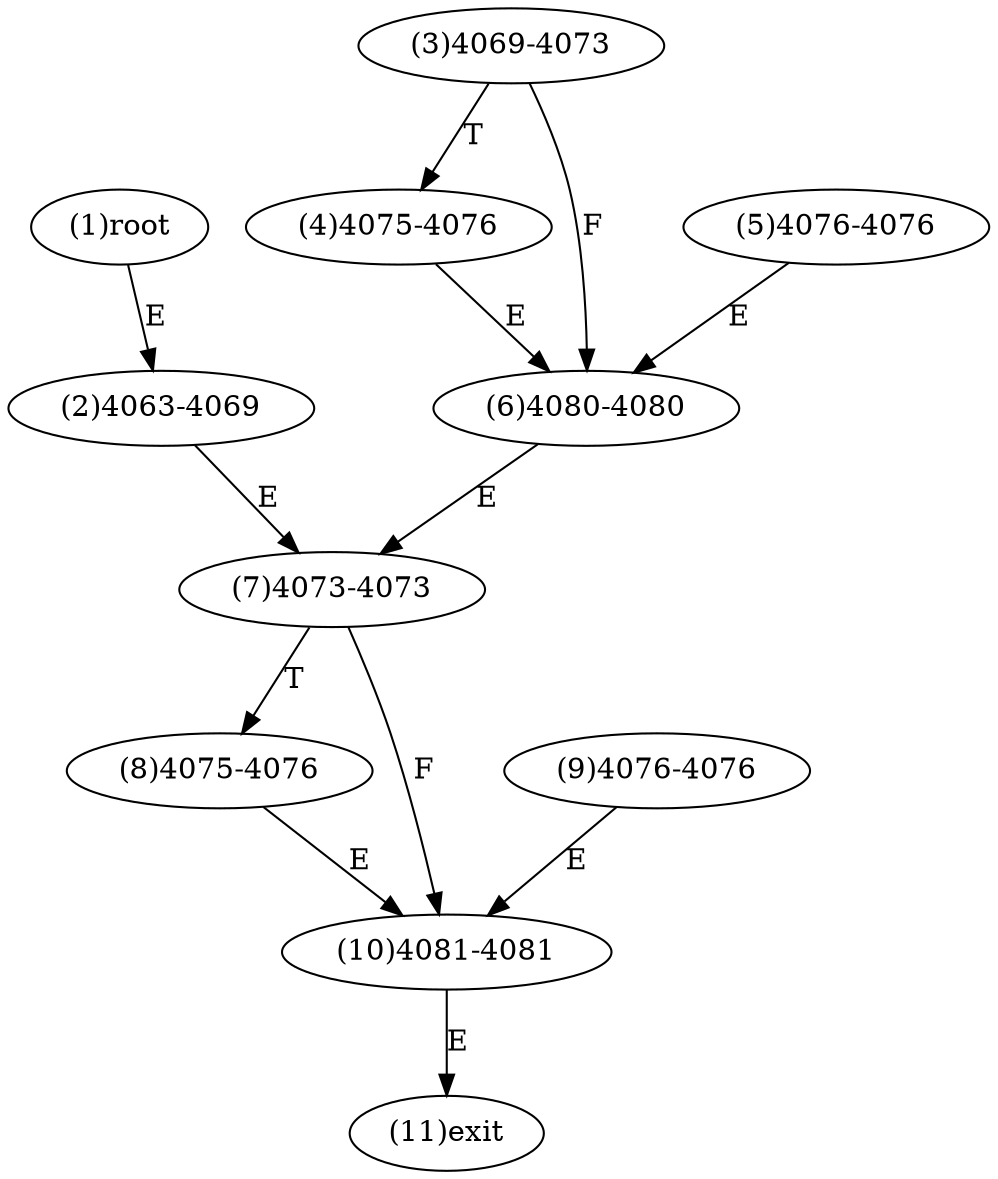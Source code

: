 digraph "" { 
1[ label="(1)root"];
2[ label="(2)4063-4069"];
3[ label="(3)4069-4073"];
4[ label="(4)4075-4076"];
5[ label="(5)4076-4076"];
6[ label="(6)4080-4080"];
7[ label="(7)4073-4073"];
8[ label="(8)4075-4076"];
9[ label="(9)4076-4076"];
10[ label="(10)4081-4081"];
11[ label="(11)exit"];
1->2[ label="E"];
2->7[ label="E"];
3->6[ label="F"];
3->4[ label="T"];
4->6[ label="E"];
5->6[ label="E"];
6->7[ label="E"];
7->10[ label="F"];
7->8[ label="T"];
8->10[ label="E"];
9->10[ label="E"];
10->11[ label="E"];
}